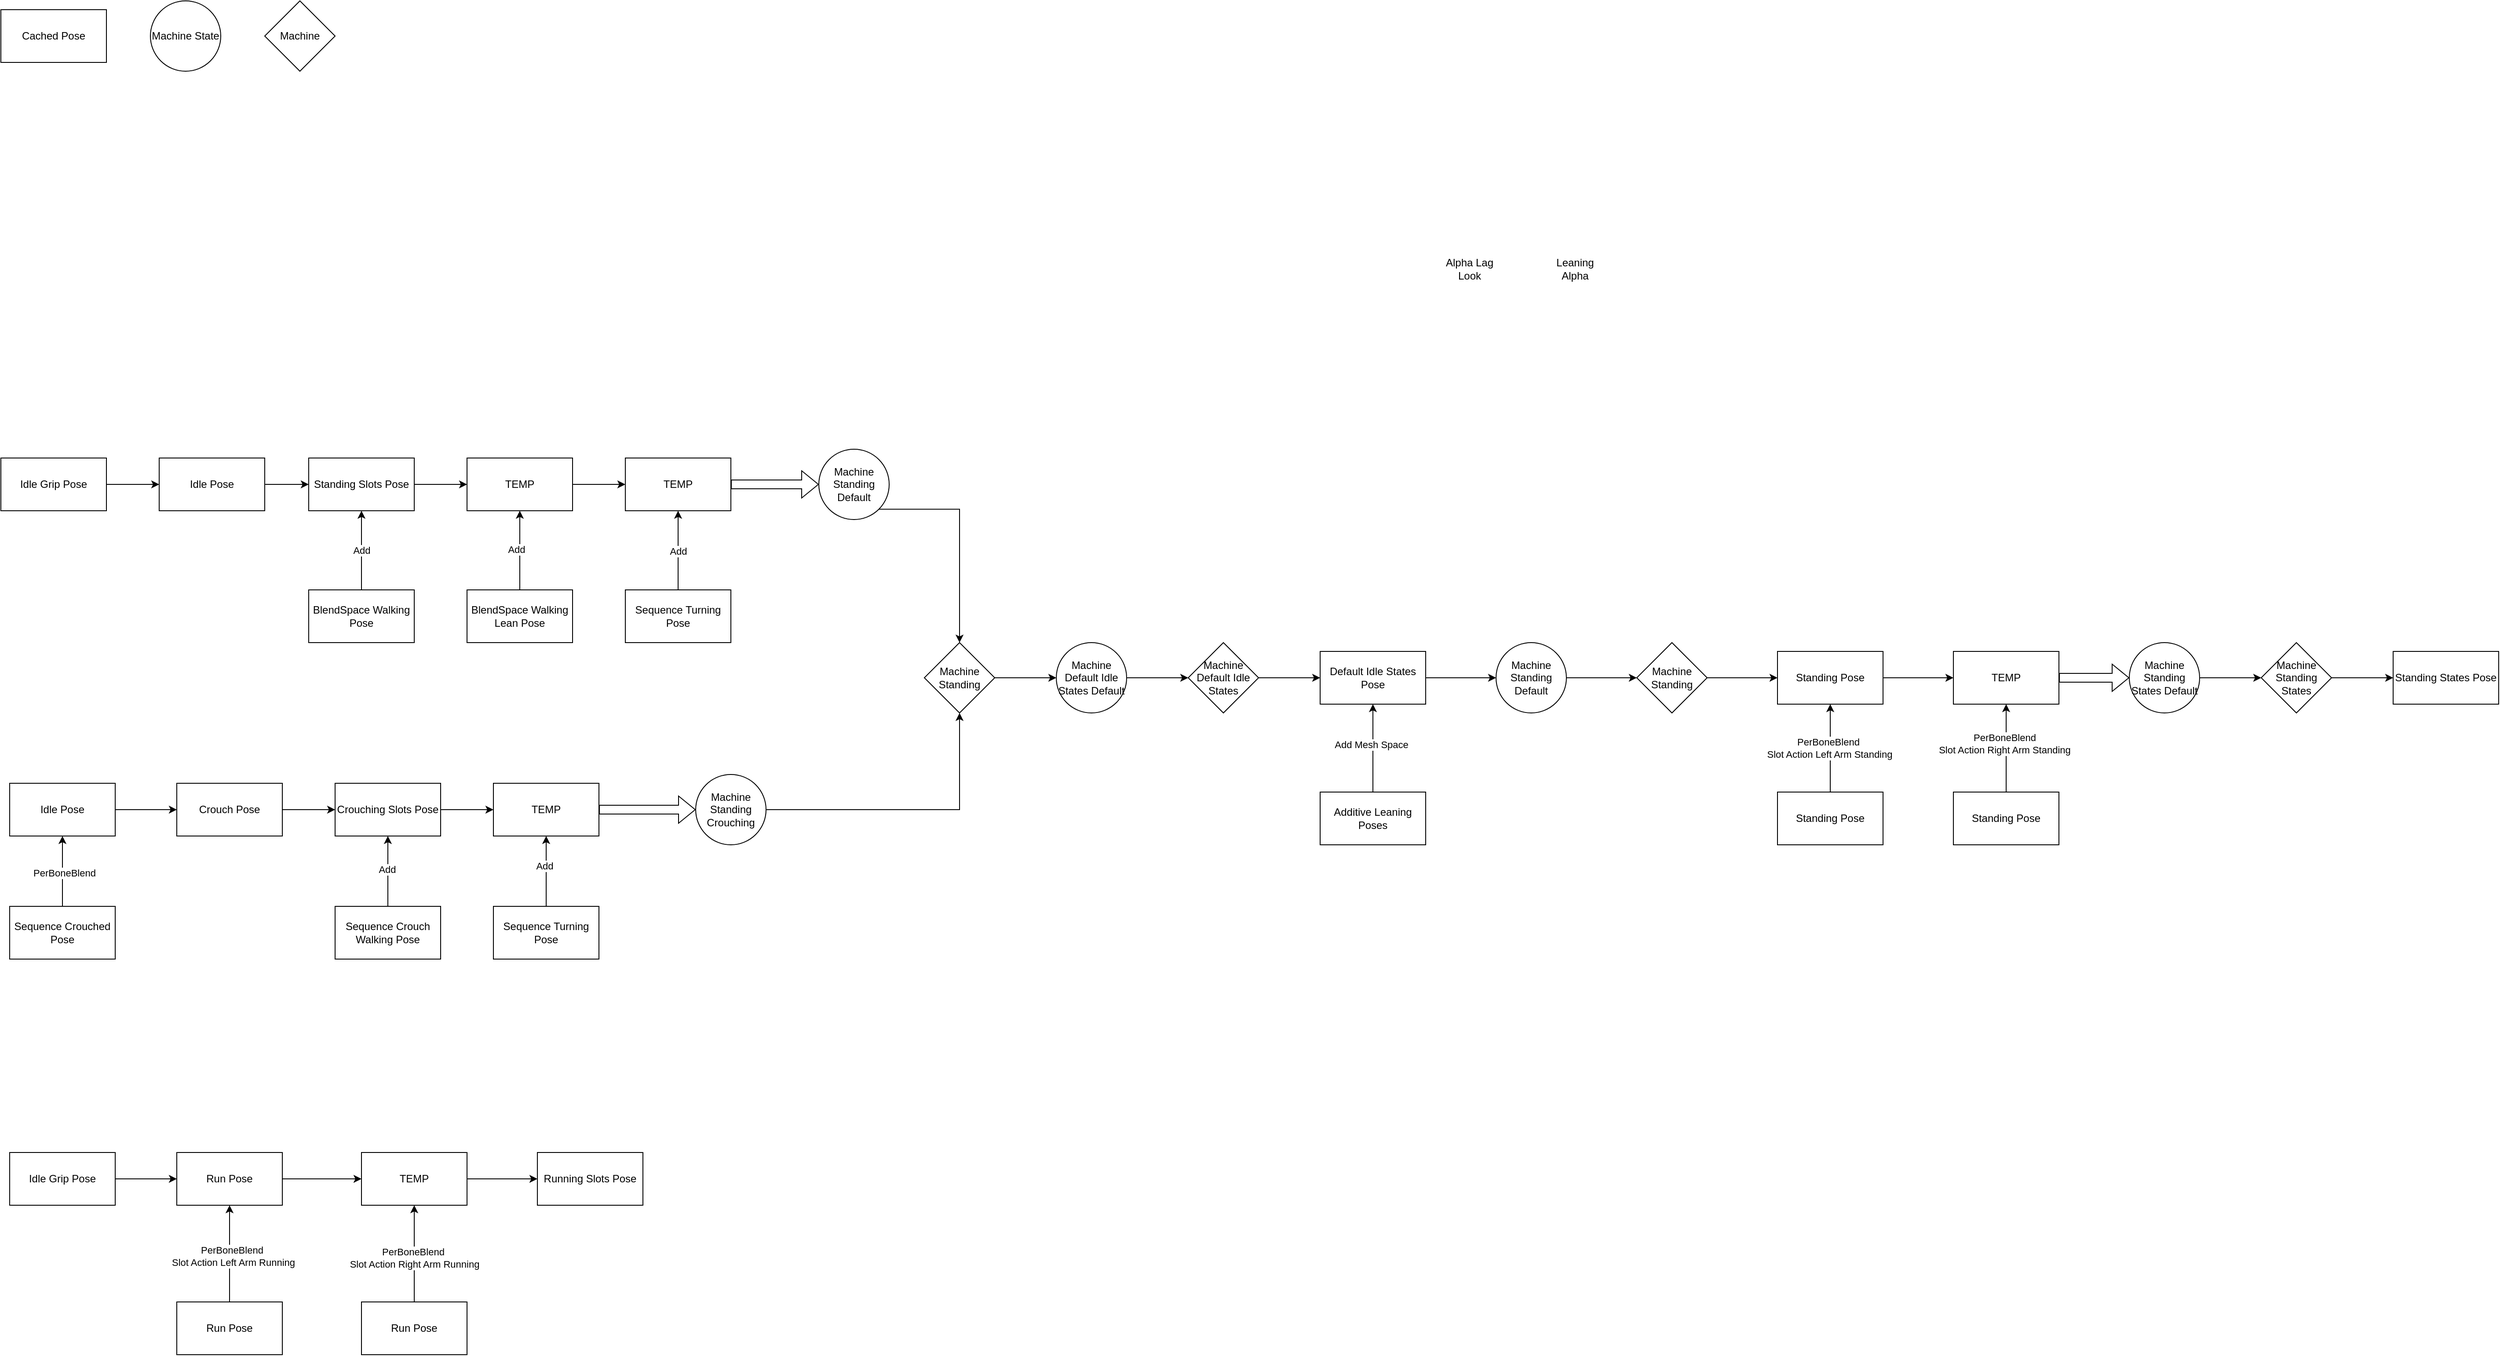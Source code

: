 <mxfile version="28.2.7">
  <diagram name="第 1 页" id="rl1AosZWIsbkXJZpwoHD">
    <mxGraphModel dx="1169" dy="1071" grid="1" gridSize="10" guides="1" tooltips="1" connect="1" arrows="1" fold="1" page="0" pageScale="1" pageWidth="1600" pageHeight="900" math="0" shadow="0">
      <root>
        <mxCell id="0" />
        <mxCell id="1" parent="0" />
        <mxCell id="hjsJc1q_cjLp_vTnd-DD-17" style="edgeStyle=orthogonalEdgeStyle;rounded=0;orthogonalLoop=1;jettySize=auto;html=1;" parent="1" source="hjsJc1q_cjLp_vTnd-DD-10" target="hjsJc1q_cjLp_vTnd-DD-16" edge="1">
          <mxGeometry relative="1" as="geometry" />
        </mxCell>
        <mxCell id="hjsJc1q_cjLp_vTnd-DD-10" value="TEMP" style="rounded=0;whiteSpace=wrap;html=1;" parent="1" vertex="1">
          <mxGeometry x="540" y="280" width="120" height="60" as="geometry" />
        </mxCell>
        <mxCell id="hjsJc1q_cjLp_vTnd-DD-11" style="edgeStyle=orthogonalEdgeStyle;rounded=0;orthogonalLoop=1;jettySize=auto;html=1;exitX=1;exitY=0.5;exitDx=0;exitDy=0;" parent="1" source="hjsJc1q_cjLp_vTnd-DD-2" target="hjsJc1q_cjLp_vTnd-DD-10" edge="1">
          <mxGeometry relative="1" as="geometry" />
        </mxCell>
        <mxCell id="hjsJc1q_cjLp_vTnd-DD-14" style="edgeStyle=orthogonalEdgeStyle;rounded=0;orthogonalLoop=1;jettySize=auto;html=1;" parent="1" source="hjsJc1q_cjLp_vTnd-DD-12" target="hjsJc1q_cjLp_vTnd-DD-10" edge="1">
          <mxGeometry relative="1" as="geometry" />
        </mxCell>
        <mxCell id="hjsJc1q_cjLp_vTnd-DD-15" value="Add" style="edgeLabel;html=1;align=center;verticalAlign=middle;resizable=0;points=[];" parent="hjsJc1q_cjLp_vTnd-DD-14" vertex="1" connectable="0">
          <mxGeometry x="0.022" y="4" relative="1" as="geometry">
            <mxPoint as="offset" />
          </mxGeometry>
        </mxCell>
        <mxCell id="hjsJc1q_cjLp_vTnd-DD-12" value="BlendSpace Walking Lean Pose" style="rounded=0;whiteSpace=wrap;html=1;" parent="1" vertex="1">
          <mxGeometry x="540" y="430" width="120" height="60" as="geometry" />
        </mxCell>
        <mxCell id="hjsJc1q_cjLp_vTnd-DD-16" value="TEMP" style="rounded=0;whiteSpace=wrap;html=1;" parent="1" vertex="1">
          <mxGeometry x="720" y="280" width="120" height="60" as="geometry" />
        </mxCell>
        <mxCell id="hjsJc1q_cjLp_vTnd-DD-18" value="Alpha Lag Look" style="text;html=1;whiteSpace=wrap;strokeColor=none;fillColor=none;align=center;verticalAlign=middle;rounded=0;" parent="1" vertex="1">
          <mxGeometry x="1650" y="50" width="60" height="30" as="geometry" />
        </mxCell>
        <mxCell id="hjsJc1q_cjLp_vTnd-DD-20" style="edgeStyle=orthogonalEdgeStyle;rounded=0;orthogonalLoop=1;jettySize=auto;html=1;" parent="1" source="hjsJc1q_cjLp_vTnd-DD-19" target="hjsJc1q_cjLp_vTnd-DD-16" edge="1">
          <mxGeometry relative="1" as="geometry" />
        </mxCell>
        <mxCell id="hjsJc1q_cjLp_vTnd-DD-21" value="Add" style="edgeLabel;html=1;align=center;verticalAlign=middle;resizable=0;points=[];" parent="hjsJc1q_cjLp_vTnd-DD-20" vertex="1" connectable="0">
          <mxGeometry x="-0.018" relative="1" as="geometry">
            <mxPoint as="offset" />
          </mxGeometry>
        </mxCell>
        <mxCell id="hjsJc1q_cjLp_vTnd-DD-19" value="Sequence Turning Pose" style="whiteSpace=wrap;html=1;" parent="1" vertex="1">
          <mxGeometry x="720" y="430" width="120" height="60" as="geometry" />
        </mxCell>
        <mxCell id="Ap8MqadGUjW8ZtrqbL-w-1" value="" style="shape=flexArrow;endArrow=classic;html=1;rounded=0;" parent="1" source="hjsJc1q_cjLp_vTnd-DD-16" target="Ap8MqadGUjW8ZtrqbL-w-3" edge="1">
          <mxGeometry width="50" height="50" relative="1" as="geometry">
            <mxPoint x="910" y="350" as="sourcePoint" />
            <mxPoint x="930" y="310" as="targetPoint" />
          </mxGeometry>
        </mxCell>
        <mxCell id="Ap8MqadGUjW8ZtrqbL-w-24" style="edgeStyle=orthogonalEdgeStyle;rounded=0;orthogonalLoop=1;jettySize=auto;html=1;exitX=1;exitY=1;exitDx=0;exitDy=0;" parent="1" source="Ap8MqadGUjW8ZtrqbL-w-3" target="Ap8MqadGUjW8ZtrqbL-w-23" edge="1">
          <mxGeometry relative="1" as="geometry" />
        </mxCell>
        <mxCell id="Ap8MqadGUjW8ZtrqbL-w-3" value="Machine Standing Default" style="ellipse;whiteSpace=wrap;html=1;" parent="1" vertex="1">
          <mxGeometry x="940" y="270" width="80" height="80" as="geometry" />
        </mxCell>
        <mxCell id="hjsJc1q_cjLp_vTnd-DD-1" value="BlendSpace Walking Pose" style="rounded=0;whiteSpace=wrap;html=1;" parent="1" vertex="1">
          <mxGeometry x="360" y="430" width="120" height="60" as="geometry" />
        </mxCell>
        <mxCell id="hjsJc1q_cjLp_vTnd-DD-2" value="Standing Slots Pose" style="rounded=0;whiteSpace=wrap;html=1;" parent="1" vertex="1">
          <mxGeometry x="360" y="280" width="120" height="60" as="geometry" />
        </mxCell>
        <mxCell id="hjsJc1q_cjLp_vTnd-DD-4" style="edgeStyle=orthogonalEdgeStyle;rounded=0;orthogonalLoop=1;jettySize=auto;html=1;" parent="1" source="hjsJc1q_cjLp_vTnd-DD-3" target="hjsJc1q_cjLp_vTnd-DD-2" edge="1">
          <mxGeometry relative="1" as="geometry" />
        </mxCell>
        <mxCell id="hjsJc1q_cjLp_vTnd-DD-3" value="Idle Pose" style="rounded=0;whiteSpace=wrap;html=1;" parent="1" vertex="1">
          <mxGeometry x="190" y="280" width="120" height="60" as="geometry" />
        </mxCell>
        <mxCell id="hjsJc1q_cjLp_vTnd-DD-6" style="edgeStyle=orthogonalEdgeStyle;rounded=0;orthogonalLoop=1;jettySize=auto;html=1;" parent="1" source="hjsJc1q_cjLp_vTnd-DD-5" target="hjsJc1q_cjLp_vTnd-DD-3" edge="1">
          <mxGeometry relative="1" as="geometry" />
        </mxCell>
        <mxCell id="hjsJc1q_cjLp_vTnd-DD-5" value="Idle Grip Pose" style="rounded=0;whiteSpace=wrap;html=1;" parent="1" vertex="1">
          <mxGeometry x="10" y="280" width="120" height="60" as="geometry" />
        </mxCell>
        <mxCell id="hjsJc1q_cjLp_vTnd-DD-7" value="" style="endArrow=classic;html=1;rounded=0;exitX=0.5;exitY=0;exitDx=0;exitDy=0;entryX=0.5;entryY=1;entryDx=0;entryDy=0;" parent="1" source="hjsJc1q_cjLp_vTnd-DD-1" target="hjsJc1q_cjLp_vTnd-DD-2" edge="1">
          <mxGeometry relative="1" as="geometry">
            <mxPoint x="560" y="420" as="sourcePoint" />
            <mxPoint x="660" y="420" as="targetPoint" />
          </mxGeometry>
        </mxCell>
        <mxCell id="hjsJc1q_cjLp_vTnd-DD-8" value="Add" style="edgeLabel;resizable=0;html=1;;align=center;verticalAlign=middle;" parent="hjsJc1q_cjLp_vTnd-DD-7" connectable="0" vertex="1">
          <mxGeometry relative="1" as="geometry" />
        </mxCell>
        <mxCell id="Ap8MqadGUjW8ZtrqbL-w-8" style="edgeStyle=orthogonalEdgeStyle;rounded=0;orthogonalLoop=1;jettySize=auto;html=1;" parent="1" source="Ap8MqadGUjW8ZtrqbL-w-4" target="Ap8MqadGUjW8ZtrqbL-w-9" edge="1">
          <mxGeometry relative="1" as="geometry">
            <mxPoint x="250.0" y="680" as="targetPoint" />
          </mxGeometry>
        </mxCell>
        <mxCell id="Ap8MqadGUjW8ZtrqbL-w-4" value="Idle Pose" style="rounded=0;whiteSpace=wrap;html=1;" parent="1" vertex="1">
          <mxGeometry x="20" y="650" width="120" height="60" as="geometry" />
        </mxCell>
        <mxCell id="Ap8MqadGUjW8ZtrqbL-w-6" style="edgeStyle=orthogonalEdgeStyle;rounded=0;orthogonalLoop=1;jettySize=auto;html=1;" parent="1" source="Ap8MqadGUjW8ZtrqbL-w-5" target="Ap8MqadGUjW8ZtrqbL-w-4" edge="1">
          <mxGeometry relative="1" as="geometry" />
        </mxCell>
        <mxCell id="Ap8MqadGUjW8ZtrqbL-w-7" value="PerBoneBlend" style="edgeLabel;html=1;align=center;verticalAlign=middle;resizable=0;points=[];" parent="Ap8MqadGUjW8ZtrqbL-w-6" vertex="1" connectable="0">
          <mxGeometry x="-0.038" y="-2" relative="1" as="geometry">
            <mxPoint as="offset" />
          </mxGeometry>
        </mxCell>
        <mxCell id="Ap8MqadGUjW8ZtrqbL-w-5" value="Sequence Crouched Pose" style="rounded=0;whiteSpace=wrap;html=1;" parent="1" vertex="1">
          <mxGeometry x="20" y="790" width="120" height="60" as="geometry" />
        </mxCell>
        <mxCell id="Ap8MqadGUjW8ZtrqbL-w-10" style="edgeStyle=orthogonalEdgeStyle;rounded=0;orthogonalLoop=1;jettySize=auto;html=1;" parent="1" source="Ap8MqadGUjW8ZtrqbL-w-9" target="Ap8MqadGUjW8ZtrqbL-w-11" edge="1">
          <mxGeometry relative="1" as="geometry">
            <mxPoint x="380" y="680" as="targetPoint" />
          </mxGeometry>
        </mxCell>
        <mxCell id="Ap8MqadGUjW8ZtrqbL-w-9" value="Crouch Pose" style="whiteSpace=wrap;html=1;" parent="1" vertex="1">
          <mxGeometry x="210" y="650" width="120" height="60" as="geometry" />
        </mxCell>
        <mxCell id="Ap8MqadGUjW8ZtrqbL-w-16" style="edgeStyle=orthogonalEdgeStyle;rounded=0;orthogonalLoop=1;jettySize=auto;html=1;" parent="1" source="Ap8MqadGUjW8ZtrqbL-w-11" target="Ap8MqadGUjW8ZtrqbL-w-15" edge="1">
          <mxGeometry relative="1" as="geometry" />
        </mxCell>
        <mxCell id="Ap8MqadGUjW8ZtrqbL-w-11" value="Crouching Slots Pose" style="whiteSpace=wrap;html=1;" parent="1" vertex="1">
          <mxGeometry x="390" y="650" width="120" height="60" as="geometry" />
        </mxCell>
        <mxCell id="Ap8MqadGUjW8ZtrqbL-w-13" style="edgeStyle=orthogonalEdgeStyle;rounded=0;orthogonalLoop=1;jettySize=auto;html=1;" parent="1" source="Ap8MqadGUjW8ZtrqbL-w-12" target="Ap8MqadGUjW8ZtrqbL-w-11" edge="1">
          <mxGeometry relative="1" as="geometry" />
        </mxCell>
        <mxCell id="Ap8MqadGUjW8ZtrqbL-w-14" value="Add" style="edgeLabel;html=1;align=center;verticalAlign=middle;resizable=0;points=[];" parent="Ap8MqadGUjW8ZtrqbL-w-13" vertex="1" connectable="0">
          <mxGeometry x="0.06" y="1" relative="1" as="geometry">
            <mxPoint as="offset" />
          </mxGeometry>
        </mxCell>
        <mxCell id="Ap8MqadGUjW8ZtrqbL-w-12" value="Sequence Crouch Walking Pose" style="whiteSpace=wrap;html=1;" parent="1" vertex="1">
          <mxGeometry x="390" y="790" width="120" height="60" as="geometry" />
        </mxCell>
        <mxCell id="Ap8MqadGUjW8ZtrqbL-w-15" value="TEMP" style="whiteSpace=wrap;html=1;" parent="1" vertex="1">
          <mxGeometry x="570" y="650" width="120" height="60" as="geometry" />
        </mxCell>
        <mxCell id="Ap8MqadGUjW8ZtrqbL-w-18" style="edgeStyle=orthogonalEdgeStyle;rounded=0;orthogonalLoop=1;jettySize=auto;html=1;" parent="1" source="Ap8MqadGUjW8ZtrqbL-w-17" target="Ap8MqadGUjW8ZtrqbL-w-15" edge="1">
          <mxGeometry relative="1" as="geometry" />
        </mxCell>
        <mxCell id="Ap8MqadGUjW8ZtrqbL-w-19" value="Add" style="edgeLabel;html=1;align=center;verticalAlign=middle;resizable=0;points=[];" parent="Ap8MqadGUjW8ZtrqbL-w-18" vertex="1" connectable="0">
          <mxGeometry x="0.148" y="2" relative="1" as="geometry">
            <mxPoint as="offset" />
          </mxGeometry>
        </mxCell>
        <mxCell id="Ap8MqadGUjW8ZtrqbL-w-17" value="Sequence Turning Pose" style="whiteSpace=wrap;html=1;" parent="1" vertex="1">
          <mxGeometry x="570" y="790" width="120" height="60" as="geometry" />
        </mxCell>
        <mxCell id="Ap8MqadGUjW8ZtrqbL-w-25" style="edgeStyle=orthogonalEdgeStyle;rounded=0;orthogonalLoop=1;jettySize=auto;html=1;exitX=1;exitY=0.5;exitDx=0;exitDy=0;" parent="1" source="Ap8MqadGUjW8ZtrqbL-w-20" target="Ap8MqadGUjW8ZtrqbL-w-23" edge="1">
          <mxGeometry relative="1" as="geometry" />
        </mxCell>
        <mxCell id="Ap8MqadGUjW8ZtrqbL-w-20" value="Machine Standing Crouching" style="ellipse;whiteSpace=wrap;html=1;" parent="1" vertex="1">
          <mxGeometry x="800" y="640" width="80" height="80" as="geometry" />
        </mxCell>
        <mxCell id="Ap8MqadGUjW8ZtrqbL-w-21" value="" style="shape=flexArrow;endArrow=classic;html=1;rounded=0;" parent="1" source="Ap8MqadGUjW8ZtrqbL-w-15" target="Ap8MqadGUjW8ZtrqbL-w-20" edge="1">
          <mxGeometry width="50" height="50" relative="1" as="geometry">
            <mxPoint x="760" y="700" as="sourcePoint" />
            <mxPoint x="810" y="650" as="targetPoint" />
          </mxGeometry>
        </mxCell>
        <mxCell id="Ap8MqadGUjW8ZtrqbL-w-32" style="edgeStyle=orthogonalEdgeStyle;rounded=0;orthogonalLoop=1;jettySize=auto;html=1;" parent="1" source="Ap8MqadGUjW8ZtrqbL-w-23" target="Ap8MqadGUjW8ZtrqbL-w-31" edge="1">
          <mxGeometry relative="1" as="geometry" />
        </mxCell>
        <mxCell id="Ap8MqadGUjW8ZtrqbL-w-23" value="Machine Standing" style="rhombus;whiteSpace=wrap;html=1;" parent="1" vertex="1">
          <mxGeometry x="1060" y="490" width="80" height="80" as="geometry" />
        </mxCell>
        <mxCell id="Ap8MqadGUjW8ZtrqbL-w-29" value="" style="group" parent="1" vertex="1" connectable="0">
          <mxGeometry x="10" y="-240" width="380" height="80" as="geometry" />
        </mxCell>
        <mxCell id="Ap8MqadGUjW8ZtrqbL-w-26" value="Cached Pose" style="whiteSpace=wrap;html=1;" parent="Ap8MqadGUjW8ZtrqbL-w-29" vertex="1">
          <mxGeometry y="10" width="120" height="60" as="geometry" />
        </mxCell>
        <mxCell id="Ap8MqadGUjW8ZtrqbL-w-27" value="Machine State" style="ellipse;whiteSpace=wrap;html=1;" parent="Ap8MqadGUjW8ZtrqbL-w-29" vertex="1">
          <mxGeometry x="170" width="80" height="80" as="geometry" />
        </mxCell>
        <mxCell id="Ap8MqadGUjW8ZtrqbL-w-28" value="Machine" style="rhombus;whiteSpace=wrap;html=1;" parent="Ap8MqadGUjW8ZtrqbL-w-29" vertex="1">
          <mxGeometry x="300" width="80" height="80" as="geometry" />
        </mxCell>
        <mxCell id="Ap8MqadGUjW8ZtrqbL-w-33" style="edgeStyle=orthogonalEdgeStyle;rounded=0;orthogonalLoop=1;jettySize=auto;html=1;" parent="1" source="Ap8MqadGUjW8ZtrqbL-w-31" target="Ap8MqadGUjW8ZtrqbL-w-34" edge="1">
          <mxGeometry relative="1" as="geometry">
            <mxPoint x="1370" y="530" as="targetPoint" />
          </mxGeometry>
        </mxCell>
        <mxCell id="Ap8MqadGUjW8ZtrqbL-w-31" value="Machine Default Idle States Default" style="ellipse;whiteSpace=wrap;html=1;" parent="1" vertex="1">
          <mxGeometry x="1210" y="490" width="80" height="80" as="geometry" />
        </mxCell>
        <mxCell id="Ap8MqadGUjW8ZtrqbL-w-37" value="" style="edgeStyle=orthogonalEdgeStyle;rounded=0;orthogonalLoop=1;jettySize=auto;html=1;" parent="1" source="Ap8MqadGUjW8ZtrqbL-w-34" target="Ap8MqadGUjW8ZtrqbL-w-36" edge="1">
          <mxGeometry relative="1" as="geometry" />
        </mxCell>
        <mxCell id="Ap8MqadGUjW8ZtrqbL-w-34" value="Machine Default Idle States" style="rhombus;whiteSpace=wrap;html=1;" parent="1" vertex="1">
          <mxGeometry x="1360" y="490" width="80" height="80" as="geometry" />
        </mxCell>
        <mxCell id="Ap8MqadGUjW8ZtrqbL-w-44" style="edgeStyle=orthogonalEdgeStyle;rounded=0;orthogonalLoop=1;jettySize=auto;html=1;" parent="1" source="Ap8MqadGUjW8ZtrqbL-w-36" target="Ap8MqadGUjW8ZtrqbL-w-43" edge="1">
          <mxGeometry relative="1" as="geometry" />
        </mxCell>
        <mxCell id="Ap8MqadGUjW8ZtrqbL-w-36" value="Default Idle States Pose" style="whiteSpace=wrap;html=1;" parent="1" vertex="1">
          <mxGeometry x="1510" y="500" width="120" height="60" as="geometry" />
        </mxCell>
        <mxCell id="Ap8MqadGUjW8ZtrqbL-w-39" value="Leaning Alpha" style="text;html=1;whiteSpace=wrap;strokeColor=none;fillColor=none;align=center;verticalAlign=middle;rounded=0;" parent="1" vertex="1">
          <mxGeometry x="1770" y="50" width="60" height="30" as="geometry" />
        </mxCell>
        <mxCell id="Ap8MqadGUjW8ZtrqbL-w-41" style="edgeStyle=orthogonalEdgeStyle;rounded=0;orthogonalLoop=1;jettySize=auto;html=1;" parent="1" source="Ap8MqadGUjW8ZtrqbL-w-40" target="Ap8MqadGUjW8ZtrqbL-w-36" edge="1">
          <mxGeometry relative="1" as="geometry" />
        </mxCell>
        <mxCell id="Ap8MqadGUjW8ZtrqbL-w-42" value="Add Mesh Space" style="edgeLabel;html=1;align=center;verticalAlign=middle;resizable=0;points=[];" parent="Ap8MqadGUjW8ZtrqbL-w-41" vertex="1" connectable="0">
          <mxGeometry x="0.076" y="2" relative="1" as="geometry">
            <mxPoint as="offset" />
          </mxGeometry>
        </mxCell>
        <mxCell id="Ap8MqadGUjW8ZtrqbL-w-40" value="Additive Leaning Poses" style="whiteSpace=wrap;html=1;" parent="1" vertex="1">
          <mxGeometry x="1510" y="660" width="120" height="60" as="geometry" />
        </mxCell>
        <mxCell id="Ap8MqadGUjW8ZtrqbL-w-46" style="edgeStyle=orthogonalEdgeStyle;rounded=0;orthogonalLoop=1;jettySize=auto;html=1;" parent="1" source="Ap8MqadGUjW8ZtrqbL-w-43" target="Ap8MqadGUjW8ZtrqbL-w-45" edge="1">
          <mxGeometry relative="1" as="geometry" />
        </mxCell>
        <mxCell id="Ap8MqadGUjW8ZtrqbL-w-43" value="Machine Standing Default" style="ellipse;whiteSpace=wrap;html=1;" parent="1" vertex="1">
          <mxGeometry x="1710" y="490" width="80" height="80" as="geometry" />
        </mxCell>
        <mxCell id="Ap8MqadGUjW8ZtrqbL-w-48" style="edgeStyle=orthogonalEdgeStyle;rounded=0;orthogonalLoop=1;jettySize=auto;html=1;" parent="1" source="Ap8MqadGUjW8ZtrqbL-w-45" target="Ap8MqadGUjW8ZtrqbL-w-47" edge="1">
          <mxGeometry relative="1" as="geometry" />
        </mxCell>
        <mxCell id="Ap8MqadGUjW8ZtrqbL-w-45" value="Machine Standing" style="rhombus;whiteSpace=wrap;html=1;" parent="1" vertex="1">
          <mxGeometry x="1870" y="490" width="80" height="80" as="geometry" />
        </mxCell>
        <mxCell id="Ap8MqadGUjW8ZtrqbL-w-53" style="edgeStyle=orthogonalEdgeStyle;rounded=0;orthogonalLoop=1;jettySize=auto;html=1;" parent="1" source="Ap8MqadGUjW8ZtrqbL-w-47" target="Ap8MqadGUjW8ZtrqbL-w-52" edge="1">
          <mxGeometry relative="1" as="geometry" />
        </mxCell>
        <mxCell id="Ap8MqadGUjW8ZtrqbL-w-47" value="Standing Pose" style="whiteSpace=wrap;html=1;" parent="1" vertex="1">
          <mxGeometry x="2030" y="500" width="120" height="60" as="geometry" />
        </mxCell>
        <mxCell id="Ap8MqadGUjW8ZtrqbL-w-50" style="edgeStyle=orthogonalEdgeStyle;rounded=0;orthogonalLoop=1;jettySize=auto;html=1;" parent="1" source="Ap8MqadGUjW8ZtrqbL-w-49" target="Ap8MqadGUjW8ZtrqbL-w-47" edge="1">
          <mxGeometry relative="1" as="geometry" />
        </mxCell>
        <mxCell id="Ap8MqadGUjW8ZtrqbL-w-51" value="PerBoneBlend&amp;nbsp;&lt;div&gt;Slot Action Left Arm Standing&lt;/div&gt;" style="edgeLabel;html=1;align=center;verticalAlign=middle;resizable=0;points=[];" parent="Ap8MqadGUjW8ZtrqbL-w-50" vertex="1" connectable="0">
          <mxGeometry x="0.013" y="1" relative="1" as="geometry">
            <mxPoint as="offset" />
          </mxGeometry>
        </mxCell>
        <mxCell id="Ap8MqadGUjW8ZtrqbL-w-49" value="Standing Pose" style="whiteSpace=wrap;html=1;" parent="1" vertex="1">
          <mxGeometry x="2030" y="660" width="120" height="60" as="geometry" />
        </mxCell>
        <mxCell id="Ap8MqadGUjW8ZtrqbL-w-52" value="TEMP" style="whiteSpace=wrap;html=1;" parent="1" vertex="1">
          <mxGeometry x="2230" y="500" width="120" height="60" as="geometry" />
        </mxCell>
        <mxCell id="Ap8MqadGUjW8ZtrqbL-w-55" style="edgeStyle=orthogonalEdgeStyle;rounded=0;orthogonalLoop=1;jettySize=auto;html=1;" parent="1" source="Ap8MqadGUjW8ZtrqbL-w-54" target="Ap8MqadGUjW8ZtrqbL-w-52" edge="1">
          <mxGeometry relative="1" as="geometry" />
        </mxCell>
        <mxCell id="Ap8MqadGUjW8ZtrqbL-w-56" value="PerBoneBlend&lt;div&gt;Slot Action Right Arm Standing&lt;/div&gt;" style="edgeLabel;html=1;align=center;verticalAlign=middle;resizable=0;points=[];" parent="Ap8MqadGUjW8ZtrqbL-w-55" vertex="1" connectable="0">
          <mxGeometry x="0.097" y="2" relative="1" as="geometry">
            <mxPoint as="offset" />
          </mxGeometry>
        </mxCell>
        <mxCell id="Ap8MqadGUjW8ZtrqbL-w-54" value="Standing Pose" style="whiteSpace=wrap;html=1;" parent="1" vertex="1">
          <mxGeometry x="2230" y="660" width="120" height="60" as="geometry" />
        </mxCell>
        <mxCell id="ghl_6KkgcHH3-G3vEswD-6" style="edgeStyle=orthogonalEdgeStyle;rounded=0;orthogonalLoop=1;jettySize=auto;html=1;" edge="1" parent="1" source="ghl_6KkgcHH3-G3vEswD-3" target="ghl_6KkgcHH3-G3vEswD-5">
          <mxGeometry relative="1" as="geometry" />
        </mxCell>
        <mxCell id="ghl_6KkgcHH3-G3vEswD-3" value="Machine Standing States Default" style="ellipse;whiteSpace=wrap;html=1;" vertex="1" parent="1">
          <mxGeometry x="2430" y="490" width="80" height="80" as="geometry" />
        </mxCell>
        <mxCell id="ghl_6KkgcHH3-G3vEswD-4" value="" style="shape=flexArrow;endArrow=classic;html=1;rounded=0;" edge="1" parent="1" source="Ap8MqadGUjW8ZtrqbL-w-52" target="ghl_6KkgcHH3-G3vEswD-3">
          <mxGeometry width="50" height="50" relative="1" as="geometry">
            <mxPoint x="2350" y="580" as="sourcePoint" />
            <mxPoint x="2420.711" y="530" as="targetPoint" />
          </mxGeometry>
        </mxCell>
        <mxCell id="ghl_6KkgcHH3-G3vEswD-8" style="edgeStyle=orthogonalEdgeStyle;rounded=0;orthogonalLoop=1;jettySize=auto;html=1;" edge="1" parent="1" source="ghl_6KkgcHH3-G3vEswD-5" target="ghl_6KkgcHH3-G3vEswD-7">
          <mxGeometry relative="1" as="geometry" />
        </mxCell>
        <mxCell id="ghl_6KkgcHH3-G3vEswD-5" value="Machine Standing States" style="rhombus;whiteSpace=wrap;html=1;" vertex="1" parent="1">
          <mxGeometry x="2580" y="490" width="80" height="80" as="geometry" />
        </mxCell>
        <mxCell id="ghl_6KkgcHH3-G3vEswD-7" value="Standing States Pose" style="whiteSpace=wrap;html=1;" vertex="1" parent="1">
          <mxGeometry x="2730" y="500" width="120" height="60" as="geometry" />
        </mxCell>
        <mxCell id="ghl_6KkgcHH3-G3vEswD-11" style="edgeStyle=orthogonalEdgeStyle;rounded=0;orthogonalLoop=1;jettySize=auto;html=1;" edge="1" parent="1" source="ghl_6KkgcHH3-G3vEswD-9" target="ghl_6KkgcHH3-G3vEswD-10">
          <mxGeometry relative="1" as="geometry" />
        </mxCell>
        <mxCell id="ghl_6KkgcHH3-G3vEswD-9" value="Idle Grip Pose" style="whiteSpace=wrap;html=1;" vertex="1" parent="1">
          <mxGeometry x="20" y="1070" width="120" height="60" as="geometry" />
        </mxCell>
        <mxCell id="ghl_6KkgcHH3-G3vEswD-16" style="edgeStyle=orthogonalEdgeStyle;rounded=0;orthogonalLoop=1;jettySize=auto;html=1;" edge="1" parent="1" source="ghl_6KkgcHH3-G3vEswD-10" target="ghl_6KkgcHH3-G3vEswD-15">
          <mxGeometry relative="1" as="geometry" />
        </mxCell>
        <mxCell id="ghl_6KkgcHH3-G3vEswD-10" value="Run Pose" style="whiteSpace=wrap;html=1;" vertex="1" parent="1">
          <mxGeometry x="210" y="1070" width="120" height="60" as="geometry" />
        </mxCell>
        <mxCell id="ghl_6KkgcHH3-G3vEswD-13" style="edgeStyle=orthogonalEdgeStyle;rounded=0;orthogonalLoop=1;jettySize=auto;html=1;entryX=0.5;entryY=1;entryDx=0;entryDy=0;" edge="1" parent="1" source="ghl_6KkgcHH3-G3vEswD-12" target="ghl_6KkgcHH3-G3vEswD-10">
          <mxGeometry relative="1" as="geometry" />
        </mxCell>
        <mxCell id="ghl_6KkgcHH3-G3vEswD-14" value="PerBoneBlend&amp;nbsp;&lt;div&gt;Slot Action Left Arm Running&lt;/div&gt;" style="edgeLabel;html=1;align=center;verticalAlign=middle;resizable=0;points=[];" vertex="1" connectable="0" parent="ghl_6KkgcHH3-G3vEswD-13">
          <mxGeometry x="-0.043" y="-4" relative="1" as="geometry">
            <mxPoint as="offset" />
          </mxGeometry>
        </mxCell>
        <mxCell id="ghl_6KkgcHH3-G3vEswD-12" value="Run Pose" style="whiteSpace=wrap;html=1;" vertex="1" parent="1">
          <mxGeometry x="210" y="1240" width="120" height="60" as="geometry" />
        </mxCell>
        <mxCell id="ghl_6KkgcHH3-G3vEswD-21" style="edgeStyle=orthogonalEdgeStyle;rounded=0;orthogonalLoop=1;jettySize=auto;html=1;" edge="1" parent="1" source="ghl_6KkgcHH3-G3vEswD-15" target="ghl_6KkgcHH3-G3vEswD-20">
          <mxGeometry relative="1" as="geometry" />
        </mxCell>
        <mxCell id="ghl_6KkgcHH3-G3vEswD-15" value="TEMP" style="whiteSpace=wrap;html=1;" vertex="1" parent="1">
          <mxGeometry x="420" y="1070" width="120" height="60" as="geometry" />
        </mxCell>
        <mxCell id="ghl_6KkgcHH3-G3vEswD-18" style="edgeStyle=orthogonalEdgeStyle;rounded=0;orthogonalLoop=1;jettySize=auto;html=1;" edge="1" parent="1" source="ghl_6KkgcHH3-G3vEswD-17" target="ghl_6KkgcHH3-G3vEswD-15">
          <mxGeometry relative="1" as="geometry" />
        </mxCell>
        <mxCell id="ghl_6KkgcHH3-G3vEswD-19" value="PerBoneBlend&amp;nbsp;&lt;div&gt;Slot Action Right Arm Running&lt;/div&gt;" style="edgeLabel;html=1;align=center;verticalAlign=middle;resizable=0;points=[];" vertex="1" connectable="0" parent="ghl_6KkgcHH3-G3vEswD-18">
          <mxGeometry x="0.137" y="-3" relative="1" as="geometry">
            <mxPoint x="-3" y="12" as="offset" />
          </mxGeometry>
        </mxCell>
        <mxCell id="ghl_6KkgcHH3-G3vEswD-17" value="Run Pose" style="whiteSpace=wrap;html=1;" vertex="1" parent="1">
          <mxGeometry x="420" y="1240" width="120" height="60" as="geometry" />
        </mxCell>
        <mxCell id="ghl_6KkgcHH3-G3vEswD-20" value="Running Slots Pose" style="whiteSpace=wrap;html=1;" vertex="1" parent="1">
          <mxGeometry x="620" y="1070" width="120" height="60" as="geometry" />
        </mxCell>
      </root>
    </mxGraphModel>
  </diagram>
</mxfile>
